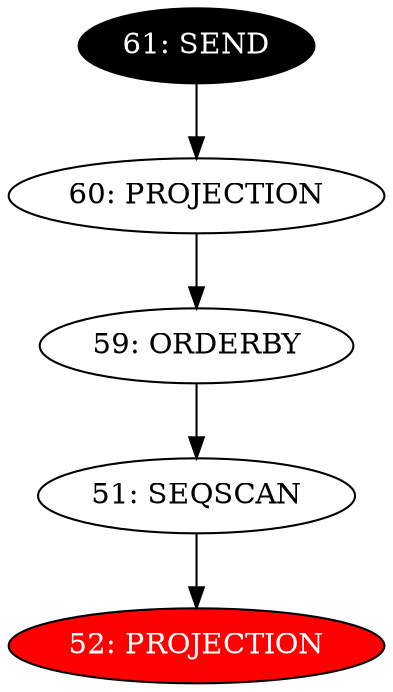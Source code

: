 digraph name {
51 [label="51: SEQSCAN" ];
51 -> 52;
52 [label="52: PROJECTION" fontcolor="white" style="filled" fillcolor="red"];
59 [label="59: ORDERBY" ];
59 -> 51;
60 [label="60: PROJECTION" ];
60 -> 59;
61 [label="61: SEND" fontcolor="white" style="filled" fillcolor="black"];
61 -> 60;

}

